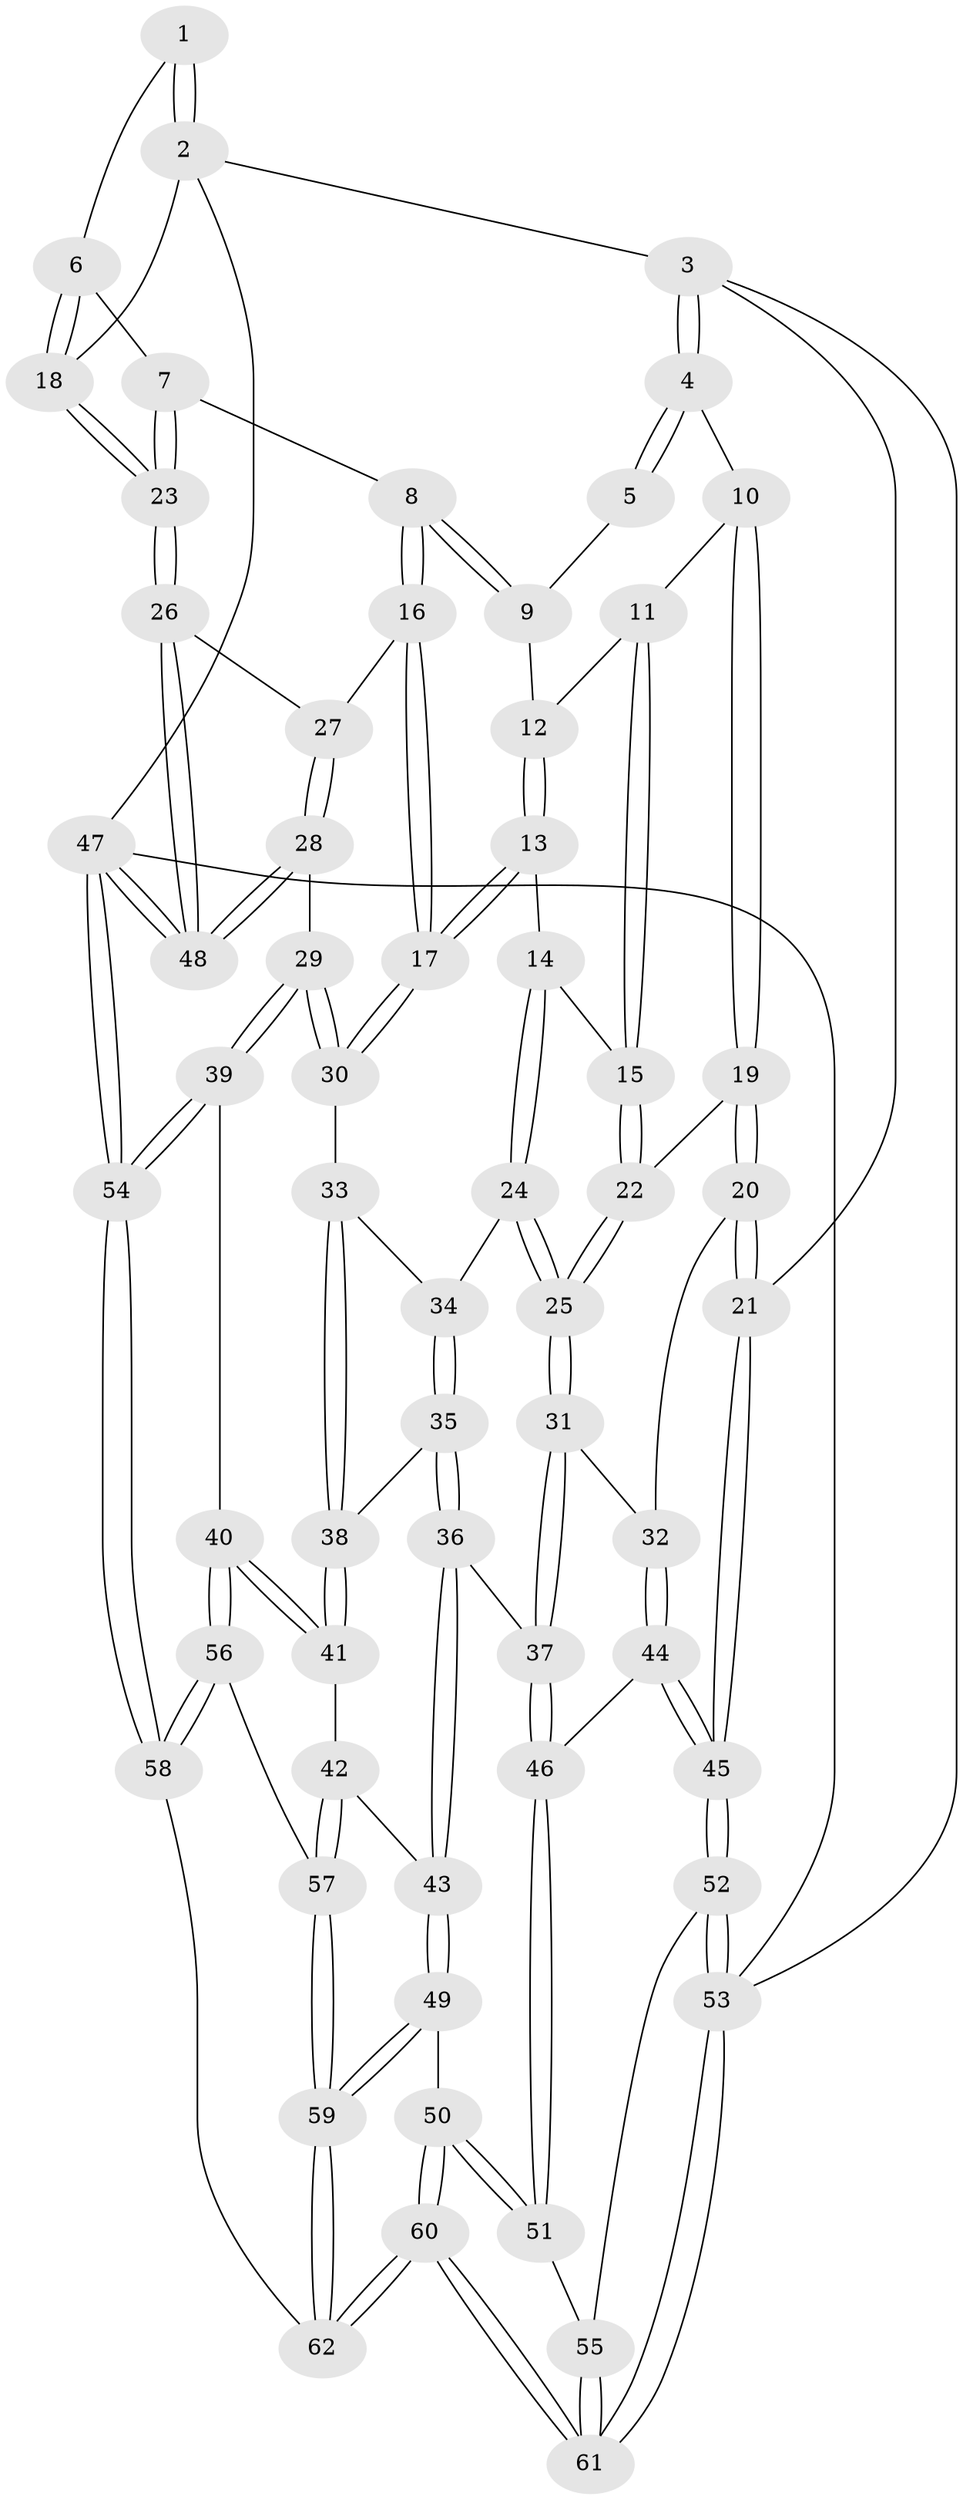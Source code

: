 // Generated by graph-tools (version 1.1) at 2025/17/03/09/25 04:17:13]
// undirected, 62 vertices, 152 edges
graph export_dot {
graph [start="1"]
  node [color=gray90,style=filled];
  1 [pos="+0.947188933309833+0"];
  2 [pos="+1+0"];
  3 [pos="+0+0"];
  4 [pos="+0.1507047797856697+0"];
  5 [pos="+0.8111976616350611+0"];
  6 [pos="+0.8964027165822737+0.22116564805412145"];
  7 [pos="+0.8397745563087207+0.2587245349275704"];
  8 [pos="+0.7944881399346191+0.2750577880875732"];
  9 [pos="+0.7903335507807857+0"];
  10 [pos="+0.2432176837065592+0.029293342650360564"];
  11 [pos="+0.5081657275988936+0.12787392340826342"];
  12 [pos="+0.5732140753850391+0.14215138969547395"];
  13 [pos="+0.6786613046658504+0.31672998010933356"];
  14 [pos="+0.5597689996201216+0.33117164143809585"];
  15 [pos="+0.4748108753725685+0.32556396871249754"];
  16 [pos="+0.788218536210662+0.2831965876182579"];
  17 [pos="+0.6977116091314413+0.32824768542963445"];
  18 [pos="+1+0.03230273333536599"];
  19 [pos="+0.24683740192568326+0.1565592111165687"];
  20 [pos="+0.09369668803699933+0.41653490837374"];
  21 [pos="+0+0.4742123225932113"];
  22 [pos="+0.3814042825366051+0.33956038248675957"];
  23 [pos="+1+0.3829131553367011"];
  24 [pos="+0.4848088702428457+0.4550273498148074"];
  25 [pos="+0.37852224814249136+0.43744922304379835"];
  26 [pos="+1+0.46117947943006693"];
  27 [pos="+0.8907226789378897+0.3726459092357728"];
  28 [pos="+0.8900290364643413+0.6070303718970357"];
  29 [pos="+0.8063079837374804+0.6247013970211827"];
  30 [pos="+0.6944328642086461+0.37912415939763244"];
  31 [pos="+0.35339469474559304+0.4861707144595774"];
  32 [pos="+0.20452965969911727+0.5049641466047988"];
  33 [pos="+0.6390762366662684+0.42996163084127326"];
  34 [pos="+0.5118750580853516+0.470412861517092"];
  35 [pos="+0.515830431316733+0.5258268222973583"];
  36 [pos="+0.44230542074099005+0.6210307506348394"];
  37 [pos="+0.370239972100119+0.5222450174010209"];
  38 [pos="+0.5879575930230927+0.5348682857994589"];
  39 [pos="+0.7850443846287456+0.6517488598084322"];
  40 [pos="+0.7233283741620886+0.6820251994035069"];
  41 [pos="+0.6090332672685957+0.6716031190237599"];
  42 [pos="+0.5336034855554374+0.6930415546242524"];
  43 [pos="+0.4673035713017235+0.7102613811709393"];
  44 [pos="+0.19749854131372566+0.6747316182897847"];
  45 [pos="+0+0.7577465335825397"];
  46 [pos="+0.2357923836694404+0.7005896278257576"];
  47 [pos="+1+1"];
  48 [pos="+1+0.6067411185373459"];
  49 [pos="+0.4351428577923215+0.7595664807721716"];
  50 [pos="+0.3098837053651079+0.7553389272615173"];
  51 [pos="+0.2853344327188627+0.7486897568097693"];
  52 [pos="+0+0.9734858070178611"];
  53 [pos="+0+1"];
  54 [pos="+1+1"];
  55 [pos="+0.23646364177541282+0.8009071796179416"];
  56 [pos="+0.6938529843289156+0.8332453863403628"];
  57 [pos="+0.6407277675623578+0.8474318913326208"];
  58 [pos="+0.861512994505504+1"];
  59 [pos="+0.4763264753067818+0.9018725943254218"];
  60 [pos="+0.20835364073457271+1"];
  61 [pos="+0.0794448300892542+1"];
  62 [pos="+0.4704412620152451+1"];
  1 -- 2;
  1 -- 2;
  1 -- 6;
  2 -- 3;
  2 -- 18;
  2 -- 47;
  3 -- 4;
  3 -- 4;
  3 -- 21;
  3 -- 53;
  4 -- 5;
  4 -- 5;
  4 -- 10;
  5 -- 9;
  6 -- 7;
  6 -- 18;
  6 -- 18;
  7 -- 8;
  7 -- 23;
  7 -- 23;
  8 -- 9;
  8 -- 9;
  8 -- 16;
  8 -- 16;
  9 -- 12;
  10 -- 11;
  10 -- 19;
  10 -- 19;
  11 -- 12;
  11 -- 15;
  11 -- 15;
  12 -- 13;
  12 -- 13;
  13 -- 14;
  13 -- 17;
  13 -- 17;
  14 -- 15;
  14 -- 24;
  14 -- 24;
  15 -- 22;
  15 -- 22;
  16 -- 17;
  16 -- 17;
  16 -- 27;
  17 -- 30;
  17 -- 30;
  18 -- 23;
  18 -- 23;
  19 -- 20;
  19 -- 20;
  19 -- 22;
  20 -- 21;
  20 -- 21;
  20 -- 32;
  21 -- 45;
  21 -- 45;
  22 -- 25;
  22 -- 25;
  23 -- 26;
  23 -- 26;
  24 -- 25;
  24 -- 25;
  24 -- 34;
  25 -- 31;
  25 -- 31;
  26 -- 27;
  26 -- 48;
  26 -- 48;
  27 -- 28;
  27 -- 28;
  28 -- 29;
  28 -- 48;
  28 -- 48;
  29 -- 30;
  29 -- 30;
  29 -- 39;
  29 -- 39;
  30 -- 33;
  31 -- 32;
  31 -- 37;
  31 -- 37;
  32 -- 44;
  32 -- 44;
  33 -- 34;
  33 -- 38;
  33 -- 38;
  34 -- 35;
  34 -- 35;
  35 -- 36;
  35 -- 36;
  35 -- 38;
  36 -- 37;
  36 -- 43;
  36 -- 43;
  37 -- 46;
  37 -- 46;
  38 -- 41;
  38 -- 41;
  39 -- 40;
  39 -- 54;
  39 -- 54;
  40 -- 41;
  40 -- 41;
  40 -- 56;
  40 -- 56;
  41 -- 42;
  42 -- 43;
  42 -- 57;
  42 -- 57;
  43 -- 49;
  43 -- 49;
  44 -- 45;
  44 -- 45;
  44 -- 46;
  45 -- 52;
  45 -- 52;
  46 -- 51;
  46 -- 51;
  47 -- 48;
  47 -- 48;
  47 -- 54;
  47 -- 54;
  47 -- 53;
  49 -- 50;
  49 -- 59;
  49 -- 59;
  50 -- 51;
  50 -- 51;
  50 -- 60;
  50 -- 60;
  51 -- 55;
  52 -- 53;
  52 -- 53;
  52 -- 55;
  53 -- 61;
  53 -- 61;
  54 -- 58;
  54 -- 58;
  55 -- 61;
  55 -- 61;
  56 -- 57;
  56 -- 58;
  56 -- 58;
  57 -- 59;
  57 -- 59;
  58 -- 62;
  59 -- 62;
  59 -- 62;
  60 -- 61;
  60 -- 61;
  60 -- 62;
  60 -- 62;
}

